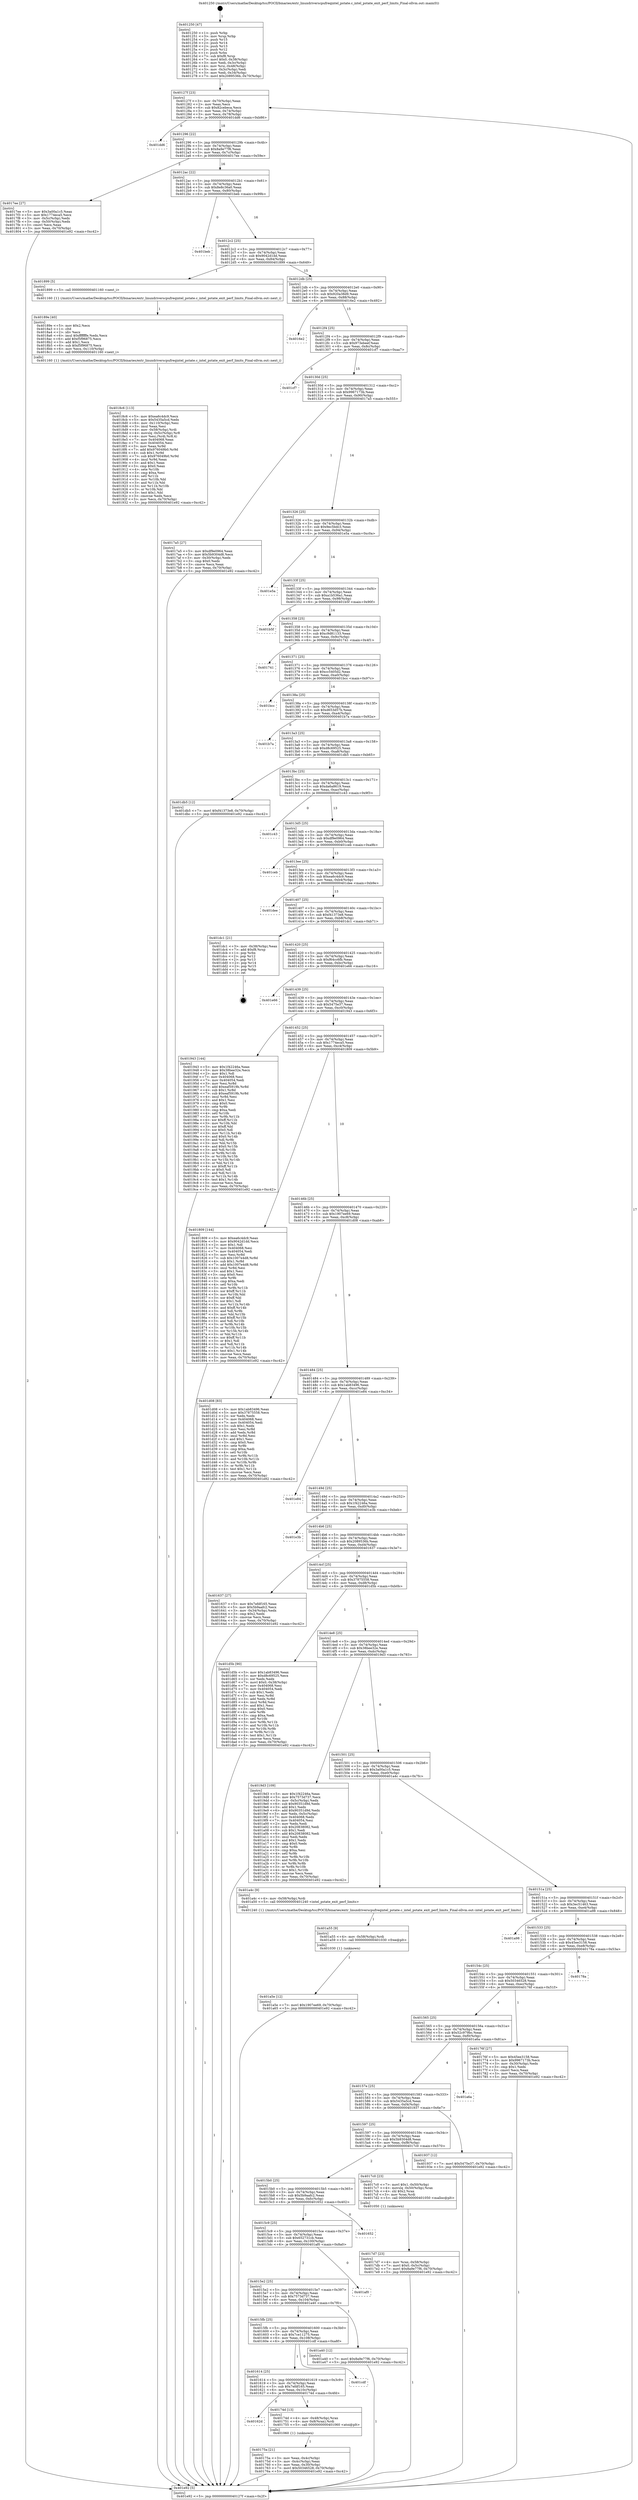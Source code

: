 digraph "0x401250" {
  label = "0x401250 (/mnt/c/Users/mathe/Desktop/tcc/POCII/binaries/extr_linuxdriverscpufreqintel_pstate.c_intel_pstate_exit_perf_limits_Final-ollvm.out::main(0))"
  labelloc = "t"
  node[shape=record]

  Entry [label="",width=0.3,height=0.3,shape=circle,fillcolor=black,style=filled]
  "0x40127f" [label="{
     0x40127f [23]\l
     | [instrs]\l
     &nbsp;&nbsp;0x40127f \<+3\>: mov -0x70(%rbp),%eax\l
     &nbsp;&nbsp;0x401282 \<+2\>: mov %eax,%ecx\l
     &nbsp;&nbsp;0x401284 \<+6\>: sub $0x82cebeca,%ecx\l
     &nbsp;&nbsp;0x40128a \<+3\>: mov %eax,-0x74(%rbp)\l
     &nbsp;&nbsp;0x40128d \<+3\>: mov %ecx,-0x78(%rbp)\l
     &nbsp;&nbsp;0x401290 \<+6\>: je 0000000000401dd6 \<main+0xb86\>\l
  }"]
  "0x401dd6" [label="{
     0x401dd6\l
  }", style=dashed]
  "0x401296" [label="{
     0x401296 [22]\l
     | [instrs]\l
     &nbsp;&nbsp;0x401296 \<+5\>: jmp 000000000040129b \<main+0x4b\>\l
     &nbsp;&nbsp;0x40129b \<+3\>: mov -0x74(%rbp),%eax\l
     &nbsp;&nbsp;0x40129e \<+5\>: sub $0x8a9e77f6,%eax\l
     &nbsp;&nbsp;0x4012a3 \<+3\>: mov %eax,-0x7c(%rbp)\l
     &nbsp;&nbsp;0x4012a6 \<+6\>: je 00000000004017ee \<main+0x59e\>\l
  }"]
  Exit [label="",width=0.3,height=0.3,shape=circle,fillcolor=black,style=filled,peripheries=2]
  "0x4017ee" [label="{
     0x4017ee [27]\l
     | [instrs]\l
     &nbsp;&nbsp;0x4017ee \<+5\>: mov $0x3a00a1c5,%eax\l
     &nbsp;&nbsp;0x4017f3 \<+5\>: mov $0x1774eca5,%ecx\l
     &nbsp;&nbsp;0x4017f8 \<+3\>: mov -0x5c(%rbp),%edx\l
     &nbsp;&nbsp;0x4017fb \<+3\>: cmp -0x50(%rbp),%edx\l
     &nbsp;&nbsp;0x4017fe \<+3\>: cmovl %ecx,%eax\l
     &nbsp;&nbsp;0x401801 \<+3\>: mov %eax,-0x70(%rbp)\l
     &nbsp;&nbsp;0x401804 \<+5\>: jmp 0000000000401e92 \<main+0xc42\>\l
  }"]
  "0x4012ac" [label="{
     0x4012ac [22]\l
     | [instrs]\l
     &nbsp;&nbsp;0x4012ac \<+5\>: jmp 00000000004012b1 \<main+0x61\>\l
     &nbsp;&nbsp;0x4012b1 \<+3\>: mov -0x74(%rbp),%eax\l
     &nbsp;&nbsp;0x4012b4 \<+5\>: sub $0x8e8c36a0,%eax\l
     &nbsp;&nbsp;0x4012b9 \<+3\>: mov %eax,-0x80(%rbp)\l
     &nbsp;&nbsp;0x4012bc \<+6\>: je 0000000000401beb \<main+0x99b\>\l
  }"]
  "0x401a5e" [label="{
     0x401a5e [12]\l
     | [instrs]\l
     &nbsp;&nbsp;0x401a5e \<+7\>: movl $0x1907ee69,-0x70(%rbp)\l
     &nbsp;&nbsp;0x401a65 \<+5\>: jmp 0000000000401e92 \<main+0xc42\>\l
  }"]
  "0x401beb" [label="{
     0x401beb\l
  }", style=dashed]
  "0x4012c2" [label="{
     0x4012c2 [25]\l
     | [instrs]\l
     &nbsp;&nbsp;0x4012c2 \<+5\>: jmp 00000000004012c7 \<main+0x77\>\l
     &nbsp;&nbsp;0x4012c7 \<+3\>: mov -0x74(%rbp),%eax\l
     &nbsp;&nbsp;0x4012ca \<+5\>: sub $0x9042d1dd,%eax\l
     &nbsp;&nbsp;0x4012cf \<+6\>: mov %eax,-0x84(%rbp)\l
     &nbsp;&nbsp;0x4012d5 \<+6\>: je 0000000000401899 \<main+0x649\>\l
  }"]
  "0x401a55" [label="{
     0x401a55 [9]\l
     | [instrs]\l
     &nbsp;&nbsp;0x401a55 \<+4\>: mov -0x58(%rbp),%rdi\l
     &nbsp;&nbsp;0x401a59 \<+5\>: call 0000000000401030 \<free@plt\>\l
     | [calls]\l
     &nbsp;&nbsp;0x401030 \{1\} (unknown)\l
  }"]
  "0x401899" [label="{
     0x401899 [5]\l
     | [instrs]\l
     &nbsp;&nbsp;0x401899 \<+5\>: call 0000000000401160 \<next_i\>\l
     | [calls]\l
     &nbsp;&nbsp;0x401160 \{1\} (/mnt/c/Users/mathe/Desktop/tcc/POCII/binaries/extr_linuxdriverscpufreqintel_pstate.c_intel_pstate_exit_perf_limits_Final-ollvm.out::next_i)\l
  }"]
  "0x4012db" [label="{
     0x4012db [25]\l
     | [instrs]\l
     &nbsp;&nbsp;0x4012db \<+5\>: jmp 00000000004012e0 \<main+0x90\>\l
     &nbsp;&nbsp;0x4012e0 \<+3\>: mov -0x74(%rbp),%eax\l
     &nbsp;&nbsp;0x4012e3 \<+5\>: sub $0x920a38d9,%eax\l
     &nbsp;&nbsp;0x4012e8 \<+6\>: mov %eax,-0x88(%rbp)\l
     &nbsp;&nbsp;0x4012ee \<+6\>: je 00000000004016e2 \<main+0x492\>\l
  }"]
  "0x4018c6" [label="{
     0x4018c6 [113]\l
     | [instrs]\l
     &nbsp;&nbsp;0x4018c6 \<+5\>: mov $0xea6c4dc9,%ecx\l
     &nbsp;&nbsp;0x4018cb \<+5\>: mov $0x5435a5cd,%edx\l
     &nbsp;&nbsp;0x4018d0 \<+6\>: mov -0x110(%rbp),%esi\l
     &nbsp;&nbsp;0x4018d6 \<+3\>: imul %eax,%esi\l
     &nbsp;&nbsp;0x4018d9 \<+4\>: mov -0x58(%rbp),%rdi\l
     &nbsp;&nbsp;0x4018dd \<+4\>: movslq -0x5c(%rbp),%r8\l
     &nbsp;&nbsp;0x4018e1 \<+4\>: mov %esi,(%rdi,%r8,4)\l
     &nbsp;&nbsp;0x4018e5 \<+7\>: mov 0x404068,%eax\l
     &nbsp;&nbsp;0x4018ec \<+7\>: mov 0x404054,%esi\l
     &nbsp;&nbsp;0x4018f3 \<+3\>: mov %eax,%r9d\l
     &nbsp;&nbsp;0x4018f6 \<+7\>: add $0x976049b0,%r9d\l
     &nbsp;&nbsp;0x4018fd \<+4\>: sub $0x1,%r9d\l
     &nbsp;&nbsp;0x401901 \<+7\>: sub $0x976049b0,%r9d\l
     &nbsp;&nbsp;0x401908 \<+4\>: imul %r9d,%eax\l
     &nbsp;&nbsp;0x40190c \<+3\>: and $0x1,%eax\l
     &nbsp;&nbsp;0x40190f \<+3\>: cmp $0x0,%eax\l
     &nbsp;&nbsp;0x401912 \<+4\>: sete %r10b\l
     &nbsp;&nbsp;0x401916 \<+3\>: cmp $0xa,%esi\l
     &nbsp;&nbsp;0x401919 \<+4\>: setl %r11b\l
     &nbsp;&nbsp;0x40191d \<+3\>: mov %r10b,%bl\l
     &nbsp;&nbsp;0x401920 \<+3\>: and %r11b,%bl\l
     &nbsp;&nbsp;0x401923 \<+3\>: xor %r11b,%r10b\l
     &nbsp;&nbsp;0x401926 \<+3\>: or %r10b,%bl\l
     &nbsp;&nbsp;0x401929 \<+3\>: test $0x1,%bl\l
     &nbsp;&nbsp;0x40192c \<+3\>: cmovne %edx,%ecx\l
     &nbsp;&nbsp;0x40192f \<+3\>: mov %ecx,-0x70(%rbp)\l
     &nbsp;&nbsp;0x401932 \<+5\>: jmp 0000000000401e92 \<main+0xc42\>\l
  }"]
  "0x4016e2" [label="{
     0x4016e2\l
  }", style=dashed]
  "0x4012f4" [label="{
     0x4012f4 [25]\l
     | [instrs]\l
     &nbsp;&nbsp;0x4012f4 \<+5\>: jmp 00000000004012f9 \<main+0xa9\>\l
     &nbsp;&nbsp;0x4012f9 \<+3\>: mov -0x74(%rbp),%eax\l
     &nbsp;&nbsp;0x4012fc \<+5\>: sub $0x973ebeef,%eax\l
     &nbsp;&nbsp;0x401301 \<+6\>: mov %eax,-0x8c(%rbp)\l
     &nbsp;&nbsp;0x401307 \<+6\>: je 0000000000401cf7 \<main+0xaa7\>\l
  }"]
  "0x40189e" [label="{
     0x40189e [40]\l
     | [instrs]\l
     &nbsp;&nbsp;0x40189e \<+5\>: mov $0x2,%ecx\l
     &nbsp;&nbsp;0x4018a3 \<+1\>: cltd\l
     &nbsp;&nbsp;0x4018a4 \<+2\>: idiv %ecx\l
     &nbsp;&nbsp;0x4018a6 \<+6\>: imul $0xfffffffe,%edx,%ecx\l
     &nbsp;&nbsp;0x4018ac \<+6\>: add $0xf5f96875,%ecx\l
     &nbsp;&nbsp;0x4018b2 \<+3\>: add $0x1,%ecx\l
     &nbsp;&nbsp;0x4018b5 \<+6\>: sub $0xf5f96875,%ecx\l
     &nbsp;&nbsp;0x4018bb \<+6\>: mov %ecx,-0x110(%rbp)\l
     &nbsp;&nbsp;0x4018c1 \<+5\>: call 0000000000401160 \<next_i\>\l
     | [calls]\l
     &nbsp;&nbsp;0x401160 \{1\} (/mnt/c/Users/mathe/Desktop/tcc/POCII/binaries/extr_linuxdriverscpufreqintel_pstate.c_intel_pstate_exit_perf_limits_Final-ollvm.out::next_i)\l
  }"]
  "0x401cf7" [label="{
     0x401cf7\l
  }", style=dashed]
  "0x40130d" [label="{
     0x40130d [25]\l
     | [instrs]\l
     &nbsp;&nbsp;0x40130d \<+5\>: jmp 0000000000401312 \<main+0xc2\>\l
     &nbsp;&nbsp;0x401312 \<+3\>: mov -0x74(%rbp),%eax\l
     &nbsp;&nbsp;0x401315 \<+5\>: sub $0x9967173b,%eax\l
     &nbsp;&nbsp;0x40131a \<+6\>: mov %eax,-0x90(%rbp)\l
     &nbsp;&nbsp;0x401320 \<+6\>: je 00000000004017a5 \<main+0x555\>\l
  }"]
  "0x4017d7" [label="{
     0x4017d7 [23]\l
     | [instrs]\l
     &nbsp;&nbsp;0x4017d7 \<+4\>: mov %rax,-0x58(%rbp)\l
     &nbsp;&nbsp;0x4017db \<+7\>: movl $0x0,-0x5c(%rbp)\l
     &nbsp;&nbsp;0x4017e2 \<+7\>: movl $0x8a9e77f6,-0x70(%rbp)\l
     &nbsp;&nbsp;0x4017e9 \<+5\>: jmp 0000000000401e92 \<main+0xc42\>\l
  }"]
  "0x4017a5" [label="{
     0x4017a5 [27]\l
     | [instrs]\l
     &nbsp;&nbsp;0x4017a5 \<+5\>: mov $0xdf9e0964,%eax\l
     &nbsp;&nbsp;0x4017aa \<+5\>: mov $0x5b9304d8,%ecx\l
     &nbsp;&nbsp;0x4017af \<+3\>: mov -0x30(%rbp),%edx\l
     &nbsp;&nbsp;0x4017b2 \<+3\>: cmp $0x0,%edx\l
     &nbsp;&nbsp;0x4017b5 \<+3\>: cmove %ecx,%eax\l
     &nbsp;&nbsp;0x4017b8 \<+3\>: mov %eax,-0x70(%rbp)\l
     &nbsp;&nbsp;0x4017bb \<+5\>: jmp 0000000000401e92 \<main+0xc42\>\l
  }"]
  "0x401326" [label="{
     0x401326 [25]\l
     | [instrs]\l
     &nbsp;&nbsp;0x401326 \<+5\>: jmp 000000000040132b \<main+0xdb\>\l
     &nbsp;&nbsp;0x40132b \<+3\>: mov -0x74(%rbp),%eax\l
     &nbsp;&nbsp;0x40132e \<+5\>: sub $0x9ec5bdc3,%eax\l
     &nbsp;&nbsp;0x401333 \<+6\>: mov %eax,-0x94(%rbp)\l
     &nbsp;&nbsp;0x401339 \<+6\>: je 0000000000401e5a \<main+0xc0a\>\l
  }"]
  "0x40175a" [label="{
     0x40175a [21]\l
     | [instrs]\l
     &nbsp;&nbsp;0x40175a \<+3\>: mov %eax,-0x4c(%rbp)\l
     &nbsp;&nbsp;0x40175d \<+3\>: mov -0x4c(%rbp),%eax\l
     &nbsp;&nbsp;0x401760 \<+3\>: mov %eax,-0x30(%rbp)\l
     &nbsp;&nbsp;0x401763 \<+7\>: movl $0x50346528,-0x70(%rbp)\l
     &nbsp;&nbsp;0x40176a \<+5\>: jmp 0000000000401e92 \<main+0xc42\>\l
  }"]
  "0x401e5a" [label="{
     0x401e5a\l
  }", style=dashed]
  "0x40133f" [label="{
     0x40133f [25]\l
     | [instrs]\l
     &nbsp;&nbsp;0x40133f \<+5\>: jmp 0000000000401344 \<main+0xf4\>\l
     &nbsp;&nbsp;0x401344 \<+3\>: mov -0x74(%rbp),%eax\l
     &nbsp;&nbsp;0x401347 \<+5\>: sub $0xa1b536a1,%eax\l
     &nbsp;&nbsp;0x40134c \<+6\>: mov %eax,-0x98(%rbp)\l
     &nbsp;&nbsp;0x401352 \<+6\>: je 0000000000401b5f \<main+0x90f\>\l
  }"]
  "0x40162d" [label="{
     0x40162d\l
  }", style=dashed]
  "0x401b5f" [label="{
     0x401b5f\l
  }", style=dashed]
  "0x401358" [label="{
     0x401358 [25]\l
     | [instrs]\l
     &nbsp;&nbsp;0x401358 \<+5\>: jmp 000000000040135d \<main+0x10d\>\l
     &nbsp;&nbsp;0x40135d \<+3\>: mov -0x74(%rbp),%eax\l
     &nbsp;&nbsp;0x401360 \<+5\>: sub $0xc9d81133,%eax\l
     &nbsp;&nbsp;0x401365 \<+6\>: mov %eax,-0x9c(%rbp)\l
     &nbsp;&nbsp;0x40136b \<+6\>: je 0000000000401741 \<main+0x4f1\>\l
  }"]
  "0x40174d" [label="{
     0x40174d [13]\l
     | [instrs]\l
     &nbsp;&nbsp;0x40174d \<+4\>: mov -0x48(%rbp),%rax\l
     &nbsp;&nbsp;0x401751 \<+4\>: mov 0x8(%rax),%rdi\l
     &nbsp;&nbsp;0x401755 \<+5\>: call 0000000000401060 \<atoi@plt\>\l
     | [calls]\l
     &nbsp;&nbsp;0x401060 \{1\} (unknown)\l
  }"]
  "0x401741" [label="{
     0x401741\l
  }", style=dashed]
  "0x401371" [label="{
     0x401371 [25]\l
     | [instrs]\l
     &nbsp;&nbsp;0x401371 \<+5\>: jmp 0000000000401376 \<main+0x126\>\l
     &nbsp;&nbsp;0x401376 \<+3\>: mov -0x74(%rbp),%eax\l
     &nbsp;&nbsp;0x401379 \<+5\>: sub $0xcc5405d2,%eax\l
     &nbsp;&nbsp;0x40137e \<+6\>: mov %eax,-0xa0(%rbp)\l
     &nbsp;&nbsp;0x401384 \<+6\>: je 0000000000401bcc \<main+0x97c\>\l
  }"]
  "0x401614" [label="{
     0x401614 [25]\l
     | [instrs]\l
     &nbsp;&nbsp;0x401614 \<+5\>: jmp 0000000000401619 \<main+0x3c9\>\l
     &nbsp;&nbsp;0x401619 \<+3\>: mov -0x74(%rbp),%eax\l
     &nbsp;&nbsp;0x40161c \<+5\>: sub $0x7efdf165,%eax\l
     &nbsp;&nbsp;0x401621 \<+6\>: mov %eax,-0x10c(%rbp)\l
     &nbsp;&nbsp;0x401627 \<+6\>: je 000000000040174d \<main+0x4fd\>\l
  }"]
  "0x401bcc" [label="{
     0x401bcc\l
  }", style=dashed]
  "0x40138a" [label="{
     0x40138a [25]\l
     | [instrs]\l
     &nbsp;&nbsp;0x40138a \<+5\>: jmp 000000000040138f \<main+0x13f\>\l
     &nbsp;&nbsp;0x40138f \<+3\>: mov -0x74(%rbp),%eax\l
     &nbsp;&nbsp;0x401392 \<+5\>: sub $0xd653d57b,%eax\l
     &nbsp;&nbsp;0x401397 \<+6\>: mov %eax,-0xa4(%rbp)\l
     &nbsp;&nbsp;0x40139d \<+6\>: je 0000000000401b7a \<main+0x92a\>\l
  }"]
  "0x401cdf" [label="{
     0x401cdf\l
  }", style=dashed]
  "0x401b7a" [label="{
     0x401b7a\l
  }", style=dashed]
  "0x4013a3" [label="{
     0x4013a3 [25]\l
     | [instrs]\l
     &nbsp;&nbsp;0x4013a3 \<+5\>: jmp 00000000004013a8 \<main+0x158\>\l
     &nbsp;&nbsp;0x4013a8 \<+3\>: mov -0x74(%rbp),%eax\l
     &nbsp;&nbsp;0x4013ab \<+5\>: sub $0xd8c69525,%eax\l
     &nbsp;&nbsp;0x4013b0 \<+6\>: mov %eax,-0xa8(%rbp)\l
     &nbsp;&nbsp;0x4013b6 \<+6\>: je 0000000000401db5 \<main+0xb65\>\l
  }"]
  "0x4015fb" [label="{
     0x4015fb [25]\l
     | [instrs]\l
     &nbsp;&nbsp;0x4015fb \<+5\>: jmp 0000000000401600 \<main+0x3b0\>\l
     &nbsp;&nbsp;0x401600 \<+3\>: mov -0x74(%rbp),%eax\l
     &nbsp;&nbsp;0x401603 \<+5\>: sub $0x7ce11275,%eax\l
     &nbsp;&nbsp;0x401608 \<+6\>: mov %eax,-0x108(%rbp)\l
     &nbsp;&nbsp;0x40160e \<+6\>: je 0000000000401cdf \<main+0xa8f\>\l
  }"]
  "0x401db5" [label="{
     0x401db5 [12]\l
     | [instrs]\l
     &nbsp;&nbsp;0x401db5 \<+7\>: movl $0xf41373e8,-0x70(%rbp)\l
     &nbsp;&nbsp;0x401dbc \<+5\>: jmp 0000000000401e92 \<main+0xc42\>\l
  }"]
  "0x4013bc" [label="{
     0x4013bc [25]\l
     | [instrs]\l
     &nbsp;&nbsp;0x4013bc \<+5\>: jmp 00000000004013c1 \<main+0x171\>\l
     &nbsp;&nbsp;0x4013c1 \<+3\>: mov -0x74(%rbp),%eax\l
     &nbsp;&nbsp;0x4013c4 \<+5\>: sub $0xda6a8619,%eax\l
     &nbsp;&nbsp;0x4013c9 \<+6\>: mov %eax,-0xac(%rbp)\l
     &nbsp;&nbsp;0x4013cf \<+6\>: je 0000000000401c43 \<main+0x9f3\>\l
  }"]
  "0x401a40" [label="{
     0x401a40 [12]\l
     | [instrs]\l
     &nbsp;&nbsp;0x401a40 \<+7\>: movl $0x8a9e77f6,-0x70(%rbp)\l
     &nbsp;&nbsp;0x401a47 \<+5\>: jmp 0000000000401e92 \<main+0xc42\>\l
  }"]
  "0x401c43" [label="{
     0x401c43\l
  }", style=dashed]
  "0x4013d5" [label="{
     0x4013d5 [25]\l
     | [instrs]\l
     &nbsp;&nbsp;0x4013d5 \<+5\>: jmp 00000000004013da \<main+0x18a\>\l
     &nbsp;&nbsp;0x4013da \<+3\>: mov -0x74(%rbp),%eax\l
     &nbsp;&nbsp;0x4013dd \<+5\>: sub $0xdf9e0964,%eax\l
     &nbsp;&nbsp;0x4013e2 \<+6\>: mov %eax,-0xb0(%rbp)\l
     &nbsp;&nbsp;0x4013e8 \<+6\>: je 0000000000401ceb \<main+0xa9b\>\l
  }"]
  "0x4015e2" [label="{
     0x4015e2 [25]\l
     | [instrs]\l
     &nbsp;&nbsp;0x4015e2 \<+5\>: jmp 00000000004015e7 \<main+0x397\>\l
     &nbsp;&nbsp;0x4015e7 \<+3\>: mov -0x74(%rbp),%eax\l
     &nbsp;&nbsp;0x4015ea \<+5\>: sub $0x7573d737,%eax\l
     &nbsp;&nbsp;0x4015ef \<+6\>: mov %eax,-0x104(%rbp)\l
     &nbsp;&nbsp;0x4015f5 \<+6\>: je 0000000000401a40 \<main+0x7f0\>\l
  }"]
  "0x401ceb" [label="{
     0x401ceb\l
  }", style=dashed]
  "0x4013ee" [label="{
     0x4013ee [25]\l
     | [instrs]\l
     &nbsp;&nbsp;0x4013ee \<+5\>: jmp 00000000004013f3 \<main+0x1a3\>\l
     &nbsp;&nbsp;0x4013f3 \<+3\>: mov -0x74(%rbp),%eax\l
     &nbsp;&nbsp;0x4013f6 \<+5\>: sub $0xea6c4dc9,%eax\l
     &nbsp;&nbsp;0x4013fb \<+6\>: mov %eax,-0xb4(%rbp)\l
     &nbsp;&nbsp;0x401401 \<+6\>: je 0000000000401dee \<main+0xb9e\>\l
  }"]
  "0x401af0" [label="{
     0x401af0\l
  }", style=dashed]
  "0x401dee" [label="{
     0x401dee\l
  }", style=dashed]
  "0x401407" [label="{
     0x401407 [25]\l
     | [instrs]\l
     &nbsp;&nbsp;0x401407 \<+5\>: jmp 000000000040140c \<main+0x1bc\>\l
     &nbsp;&nbsp;0x40140c \<+3\>: mov -0x74(%rbp),%eax\l
     &nbsp;&nbsp;0x40140f \<+5\>: sub $0xf41373e8,%eax\l
     &nbsp;&nbsp;0x401414 \<+6\>: mov %eax,-0xb8(%rbp)\l
     &nbsp;&nbsp;0x40141a \<+6\>: je 0000000000401dc1 \<main+0xb71\>\l
  }"]
  "0x4015c9" [label="{
     0x4015c9 [25]\l
     | [instrs]\l
     &nbsp;&nbsp;0x4015c9 \<+5\>: jmp 00000000004015ce \<main+0x37e\>\l
     &nbsp;&nbsp;0x4015ce \<+3\>: mov -0x74(%rbp),%eax\l
     &nbsp;&nbsp;0x4015d1 \<+5\>: sub $0x652731cb,%eax\l
     &nbsp;&nbsp;0x4015d6 \<+6\>: mov %eax,-0x100(%rbp)\l
     &nbsp;&nbsp;0x4015dc \<+6\>: je 0000000000401af0 \<main+0x8a0\>\l
  }"]
  "0x401dc1" [label="{
     0x401dc1 [21]\l
     | [instrs]\l
     &nbsp;&nbsp;0x401dc1 \<+3\>: mov -0x38(%rbp),%eax\l
     &nbsp;&nbsp;0x401dc4 \<+7\>: add $0xf8,%rsp\l
     &nbsp;&nbsp;0x401dcb \<+1\>: pop %rbx\l
     &nbsp;&nbsp;0x401dcc \<+2\>: pop %r12\l
     &nbsp;&nbsp;0x401dce \<+2\>: pop %r13\l
     &nbsp;&nbsp;0x401dd0 \<+2\>: pop %r14\l
     &nbsp;&nbsp;0x401dd2 \<+2\>: pop %r15\l
     &nbsp;&nbsp;0x401dd4 \<+1\>: pop %rbp\l
     &nbsp;&nbsp;0x401dd5 \<+1\>: ret\l
  }"]
  "0x401420" [label="{
     0x401420 [25]\l
     | [instrs]\l
     &nbsp;&nbsp;0x401420 \<+5\>: jmp 0000000000401425 \<main+0x1d5\>\l
     &nbsp;&nbsp;0x401425 \<+3\>: mov -0x74(%rbp),%eax\l
     &nbsp;&nbsp;0x401428 \<+5\>: sub $0xf64cc6fb,%eax\l
     &nbsp;&nbsp;0x40142d \<+6\>: mov %eax,-0xbc(%rbp)\l
     &nbsp;&nbsp;0x401433 \<+6\>: je 0000000000401e66 \<main+0xc16\>\l
  }"]
  "0x401652" [label="{
     0x401652\l
  }", style=dashed]
  "0x401e66" [label="{
     0x401e66\l
  }", style=dashed]
  "0x401439" [label="{
     0x401439 [25]\l
     | [instrs]\l
     &nbsp;&nbsp;0x401439 \<+5\>: jmp 000000000040143e \<main+0x1ee\>\l
     &nbsp;&nbsp;0x40143e \<+3\>: mov -0x74(%rbp),%eax\l
     &nbsp;&nbsp;0x401441 \<+5\>: sub $0x5475e37,%eax\l
     &nbsp;&nbsp;0x401446 \<+6\>: mov %eax,-0xc0(%rbp)\l
     &nbsp;&nbsp;0x40144c \<+6\>: je 0000000000401943 \<main+0x6f3\>\l
  }"]
  "0x4015b0" [label="{
     0x4015b0 [25]\l
     | [instrs]\l
     &nbsp;&nbsp;0x4015b0 \<+5\>: jmp 00000000004015b5 \<main+0x365\>\l
     &nbsp;&nbsp;0x4015b5 \<+3\>: mov -0x74(%rbp),%eax\l
     &nbsp;&nbsp;0x4015b8 \<+5\>: sub $0x5b9aafc2,%eax\l
     &nbsp;&nbsp;0x4015bd \<+6\>: mov %eax,-0xfc(%rbp)\l
     &nbsp;&nbsp;0x4015c3 \<+6\>: je 0000000000401652 \<main+0x402\>\l
  }"]
  "0x401943" [label="{
     0x401943 [144]\l
     | [instrs]\l
     &nbsp;&nbsp;0x401943 \<+5\>: mov $0x1f42246a,%eax\l
     &nbsp;&nbsp;0x401948 \<+5\>: mov $0x38bee32e,%ecx\l
     &nbsp;&nbsp;0x40194d \<+2\>: mov $0x1,%dl\l
     &nbsp;&nbsp;0x40194f \<+7\>: mov 0x404068,%esi\l
     &nbsp;&nbsp;0x401956 \<+7\>: mov 0x404054,%edi\l
     &nbsp;&nbsp;0x40195d \<+3\>: mov %esi,%r8d\l
     &nbsp;&nbsp;0x401960 \<+7\>: add $0xeaf5919b,%r8d\l
     &nbsp;&nbsp;0x401967 \<+4\>: sub $0x1,%r8d\l
     &nbsp;&nbsp;0x40196b \<+7\>: sub $0xeaf5919b,%r8d\l
     &nbsp;&nbsp;0x401972 \<+4\>: imul %r8d,%esi\l
     &nbsp;&nbsp;0x401976 \<+3\>: and $0x1,%esi\l
     &nbsp;&nbsp;0x401979 \<+3\>: cmp $0x0,%esi\l
     &nbsp;&nbsp;0x40197c \<+4\>: sete %r9b\l
     &nbsp;&nbsp;0x401980 \<+3\>: cmp $0xa,%edi\l
     &nbsp;&nbsp;0x401983 \<+4\>: setl %r10b\l
     &nbsp;&nbsp;0x401987 \<+3\>: mov %r9b,%r11b\l
     &nbsp;&nbsp;0x40198a \<+4\>: xor $0xff,%r11b\l
     &nbsp;&nbsp;0x40198e \<+3\>: mov %r10b,%bl\l
     &nbsp;&nbsp;0x401991 \<+3\>: xor $0xff,%bl\l
     &nbsp;&nbsp;0x401994 \<+3\>: xor $0x0,%dl\l
     &nbsp;&nbsp;0x401997 \<+3\>: mov %r11b,%r14b\l
     &nbsp;&nbsp;0x40199a \<+4\>: and $0x0,%r14b\l
     &nbsp;&nbsp;0x40199e \<+3\>: and %dl,%r9b\l
     &nbsp;&nbsp;0x4019a1 \<+3\>: mov %bl,%r15b\l
     &nbsp;&nbsp;0x4019a4 \<+4\>: and $0x0,%r15b\l
     &nbsp;&nbsp;0x4019a8 \<+3\>: and %dl,%r10b\l
     &nbsp;&nbsp;0x4019ab \<+3\>: or %r9b,%r14b\l
     &nbsp;&nbsp;0x4019ae \<+3\>: or %r10b,%r15b\l
     &nbsp;&nbsp;0x4019b1 \<+3\>: xor %r15b,%r14b\l
     &nbsp;&nbsp;0x4019b4 \<+3\>: or %bl,%r11b\l
     &nbsp;&nbsp;0x4019b7 \<+4\>: xor $0xff,%r11b\l
     &nbsp;&nbsp;0x4019bb \<+3\>: or $0x0,%dl\l
     &nbsp;&nbsp;0x4019be \<+3\>: and %dl,%r11b\l
     &nbsp;&nbsp;0x4019c1 \<+3\>: or %r11b,%r14b\l
     &nbsp;&nbsp;0x4019c4 \<+4\>: test $0x1,%r14b\l
     &nbsp;&nbsp;0x4019c8 \<+3\>: cmovne %ecx,%eax\l
     &nbsp;&nbsp;0x4019cb \<+3\>: mov %eax,-0x70(%rbp)\l
     &nbsp;&nbsp;0x4019ce \<+5\>: jmp 0000000000401e92 \<main+0xc42\>\l
  }"]
  "0x401452" [label="{
     0x401452 [25]\l
     | [instrs]\l
     &nbsp;&nbsp;0x401452 \<+5\>: jmp 0000000000401457 \<main+0x207\>\l
     &nbsp;&nbsp;0x401457 \<+3\>: mov -0x74(%rbp),%eax\l
     &nbsp;&nbsp;0x40145a \<+5\>: sub $0x1774eca5,%eax\l
     &nbsp;&nbsp;0x40145f \<+6\>: mov %eax,-0xc4(%rbp)\l
     &nbsp;&nbsp;0x401465 \<+6\>: je 0000000000401809 \<main+0x5b9\>\l
  }"]
  "0x4017c0" [label="{
     0x4017c0 [23]\l
     | [instrs]\l
     &nbsp;&nbsp;0x4017c0 \<+7\>: movl $0x1,-0x50(%rbp)\l
     &nbsp;&nbsp;0x4017c7 \<+4\>: movslq -0x50(%rbp),%rax\l
     &nbsp;&nbsp;0x4017cb \<+4\>: shl $0x2,%rax\l
     &nbsp;&nbsp;0x4017cf \<+3\>: mov %rax,%rdi\l
     &nbsp;&nbsp;0x4017d2 \<+5\>: call 0000000000401050 \<malloc@plt\>\l
     | [calls]\l
     &nbsp;&nbsp;0x401050 \{1\} (unknown)\l
  }"]
  "0x401809" [label="{
     0x401809 [144]\l
     | [instrs]\l
     &nbsp;&nbsp;0x401809 \<+5\>: mov $0xea6c4dc9,%eax\l
     &nbsp;&nbsp;0x40180e \<+5\>: mov $0x9042d1dd,%ecx\l
     &nbsp;&nbsp;0x401813 \<+2\>: mov $0x1,%dl\l
     &nbsp;&nbsp;0x401815 \<+7\>: mov 0x404068,%esi\l
     &nbsp;&nbsp;0x40181c \<+7\>: mov 0x404054,%edi\l
     &nbsp;&nbsp;0x401823 \<+3\>: mov %esi,%r8d\l
     &nbsp;&nbsp;0x401826 \<+7\>: sub $0x1007e4d8,%r8d\l
     &nbsp;&nbsp;0x40182d \<+4\>: sub $0x1,%r8d\l
     &nbsp;&nbsp;0x401831 \<+7\>: add $0x1007e4d8,%r8d\l
     &nbsp;&nbsp;0x401838 \<+4\>: imul %r8d,%esi\l
     &nbsp;&nbsp;0x40183c \<+3\>: and $0x1,%esi\l
     &nbsp;&nbsp;0x40183f \<+3\>: cmp $0x0,%esi\l
     &nbsp;&nbsp;0x401842 \<+4\>: sete %r9b\l
     &nbsp;&nbsp;0x401846 \<+3\>: cmp $0xa,%edi\l
     &nbsp;&nbsp;0x401849 \<+4\>: setl %r10b\l
     &nbsp;&nbsp;0x40184d \<+3\>: mov %r9b,%r11b\l
     &nbsp;&nbsp;0x401850 \<+4\>: xor $0xff,%r11b\l
     &nbsp;&nbsp;0x401854 \<+3\>: mov %r10b,%bl\l
     &nbsp;&nbsp;0x401857 \<+3\>: xor $0xff,%bl\l
     &nbsp;&nbsp;0x40185a \<+3\>: xor $0x1,%dl\l
     &nbsp;&nbsp;0x40185d \<+3\>: mov %r11b,%r14b\l
     &nbsp;&nbsp;0x401860 \<+4\>: and $0xff,%r14b\l
     &nbsp;&nbsp;0x401864 \<+3\>: and %dl,%r9b\l
     &nbsp;&nbsp;0x401867 \<+3\>: mov %bl,%r15b\l
     &nbsp;&nbsp;0x40186a \<+4\>: and $0xff,%r15b\l
     &nbsp;&nbsp;0x40186e \<+3\>: and %dl,%r10b\l
     &nbsp;&nbsp;0x401871 \<+3\>: or %r9b,%r14b\l
     &nbsp;&nbsp;0x401874 \<+3\>: or %r10b,%r15b\l
     &nbsp;&nbsp;0x401877 \<+3\>: xor %r15b,%r14b\l
     &nbsp;&nbsp;0x40187a \<+3\>: or %bl,%r11b\l
     &nbsp;&nbsp;0x40187d \<+4\>: xor $0xff,%r11b\l
     &nbsp;&nbsp;0x401881 \<+3\>: or $0x1,%dl\l
     &nbsp;&nbsp;0x401884 \<+3\>: and %dl,%r11b\l
     &nbsp;&nbsp;0x401887 \<+3\>: or %r11b,%r14b\l
     &nbsp;&nbsp;0x40188a \<+4\>: test $0x1,%r14b\l
     &nbsp;&nbsp;0x40188e \<+3\>: cmovne %ecx,%eax\l
     &nbsp;&nbsp;0x401891 \<+3\>: mov %eax,-0x70(%rbp)\l
     &nbsp;&nbsp;0x401894 \<+5\>: jmp 0000000000401e92 \<main+0xc42\>\l
  }"]
  "0x40146b" [label="{
     0x40146b [25]\l
     | [instrs]\l
     &nbsp;&nbsp;0x40146b \<+5\>: jmp 0000000000401470 \<main+0x220\>\l
     &nbsp;&nbsp;0x401470 \<+3\>: mov -0x74(%rbp),%eax\l
     &nbsp;&nbsp;0x401473 \<+5\>: sub $0x1907ee69,%eax\l
     &nbsp;&nbsp;0x401478 \<+6\>: mov %eax,-0xc8(%rbp)\l
     &nbsp;&nbsp;0x40147e \<+6\>: je 0000000000401d08 \<main+0xab8\>\l
  }"]
  "0x401597" [label="{
     0x401597 [25]\l
     | [instrs]\l
     &nbsp;&nbsp;0x401597 \<+5\>: jmp 000000000040159c \<main+0x34c\>\l
     &nbsp;&nbsp;0x40159c \<+3\>: mov -0x74(%rbp),%eax\l
     &nbsp;&nbsp;0x40159f \<+5\>: sub $0x5b9304d8,%eax\l
     &nbsp;&nbsp;0x4015a4 \<+6\>: mov %eax,-0xf8(%rbp)\l
     &nbsp;&nbsp;0x4015aa \<+6\>: je 00000000004017c0 \<main+0x570\>\l
  }"]
  "0x401d08" [label="{
     0x401d08 [83]\l
     | [instrs]\l
     &nbsp;&nbsp;0x401d08 \<+5\>: mov $0x1ab83496,%eax\l
     &nbsp;&nbsp;0x401d0d \<+5\>: mov $0x37875558,%ecx\l
     &nbsp;&nbsp;0x401d12 \<+2\>: xor %edx,%edx\l
     &nbsp;&nbsp;0x401d14 \<+7\>: mov 0x404068,%esi\l
     &nbsp;&nbsp;0x401d1b \<+7\>: mov 0x404054,%edi\l
     &nbsp;&nbsp;0x401d22 \<+3\>: sub $0x1,%edx\l
     &nbsp;&nbsp;0x401d25 \<+3\>: mov %esi,%r8d\l
     &nbsp;&nbsp;0x401d28 \<+3\>: add %edx,%r8d\l
     &nbsp;&nbsp;0x401d2b \<+4\>: imul %r8d,%esi\l
     &nbsp;&nbsp;0x401d2f \<+3\>: and $0x1,%esi\l
     &nbsp;&nbsp;0x401d32 \<+3\>: cmp $0x0,%esi\l
     &nbsp;&nbsp;0x401d35 \<+4\>: sete %r9b\l
     &nbsp;&nbsp;0x401d39 \<+3\>: cmp $0xa,%edi\l
     &nbsp;&nbsp;0x401d3c \<+4\>: setl %r10b\l
     &nbsp;&nbsp;0x401d40 \<+3\>: mov %r9b,%r11b\l
     &nbsp;&nbsp;0x401d43 \<+3\>: and %r10b,%r11b\l
     &nbsp;&nbsp;0x401d46 \<+3\>: xor %r10b,%r9b\l
     &nbsp;&nbsp;0x401d49 \<+3\>: or %r9b,%r11b\l
     &nbsp;&nbsp;0x401d4c \<+4\>: test $0x1,%r11b\l
     &nbsp;&nbsp;0x401d50 \<+3\>: cmovne %ecx,%eax\l
     &nbsp;&nbsp;0x401d53 \<+3\>: mov %eax,-0x70(%rbp)\l
     &nbsp;&nbsp;0x401d56 \<+5\>: jmp 0000000000401e92 \<main+0xc42\>\l
  }"]
  "0x401484" [label="{
     0x401484 [25]\l
     | [instrs]\l
     &nbsp;&nbsp;0x401484 \<+5\>: jmp 0000000000401489 \<main+0x239\>\l
     &nbsp;&nbsp;0x401489 \<+3\>: mov -0x74(%rbp),%eax\l
     &nbsp;&nbsp;0x40148c \<+5\>: sub $0x1ab83496,%eax\l
     &nbsp;&nbsp;0x401491 \<+6\>: mov %eax,-0xcc(%rbp)\l
     &nbsp;&nbsp;0x401497 \<+6\>: je 0000000000401e84 \<main+0xc34\>\l
  }"]
  "0x401937" [label="{
     0x401937 [12]\l
     | [instrs]\l
     &nbsp;&nbsp;0x401937 \<+7\>: movl $0x5475e37,-0x70(%rbp)\l
     &nbsp;&nbsp;0x40193e \<+5\>: jmp 0000000000401e92 \<main+0xc42\>\l
  }"]
  "0x401e84" [label="{
     0x401e84\l
  }", style=dashed]
  "0x40149d" [label="{
     0x40149d [25]\l
     | [instrs]\l
     &nbsp;&nbsp;0x40149d \<+5\>: jmp 00000000004014a2 \<main+0x252\>\l
     &nbsp;&nbsp;0x4014a2 \<+3\>: mov -0x74(%rbp),%eax\l
     &nbsp;&nbsp;0x4014a5 \<+5\>: sub $0x1f42246a,%eax\l
     &nbsp;&nbsp;0x4014aa \<+6\>: mov %eax,-0xd0(%rbp)\l
     &nbsp;&nbsp;0x4014b0 \<+6\>: je 0000000000401e3b \<main+0xbeb\>\l
  }"]
  "0x40157e" [label="{
     0x40157e [25]\l
     | [instrs]\l
     &nbsp;&nbsp;0x40157e \<+5\>: jmp 0000000000401583 \<main+0x333\>\l
     &nbsp;&nbsp;0x401583 \<+3\>: mov -0x74(%rbp),%eax\l
     &nbsp;&nbsp;0x401586 \<+5\>: sub $0x5435a5cd,%eax\l
     &nbsp;&nbsp;0x40158b \<+6\>: mov %eax,-0xf4(%rbp)\l
     &nbsp;&nbsp;0x401591 \<+6\>: je 0000000000401937 \<main+0x6e7\>\l
  }"]
  "0x401e3b" [label="{
     0x401e3b\l
  }", style=dashed]
  "0x4014b6" [label="{
     0x4014b6 [25]\l
     | [instrs]\l
     &nbsp;&nbsp;0x4014b6 \<+5\>: jmp 00000000004014bb \<main+0x26b\>\l
     &nbsp;&nbsp;0x4014bb \<+3\>: mov -0x74(%rbp),%eax\l
     &nbsp;&nbsp;0x4014be \<+5\>: sub $0x2089536b,%eax\l
     &nbsp;&nbsp;0x4014c3 \<+6\>: mov %eax,-0xd4(%rbp)\l
     &nbsp;&nbsp;0x4014c9 \<+6\>: je 0000000000401637 \<main+0x3e7\>\l
  }"]
  "0x401a6a" [label="{
     0x401a6a\l
  }", style=dashed]
  "0x401637" [label="{
     0x401637 [27]\l
     | [instrs]\l
     &nbsp;&nbsp;0x401637 \<+5\>: mov $0x7efdf165,%eax\l
     &nbsp;&nbsp;0x40163c \<+5\>: mov $0x5b9aafc2,%ecx\l
     &nbsp;&nbsp;0x401641 \<+3\>: mov -0x34(%rbp),%edx\l
     &nbsp;&nbsp;0x401644 \<+3\>: cmp $0x2,%edx\l
     &nbsp;&nbsp;0x401647 \<+3\>: cmovne %ecx,%eax\l
     &nbsp;&nbsp;0x40164a \<+3\>: mov %eax,-0x70(%rbp)\l
     &nbsp;&nbsp;0x40164d \<+5\>: jmp 0000000000401e92 \<main+0xc42\>\l
  }"]
  "0x4014cf" [label="{
     0x4014cf [25]\l
     | [instrs]\l
     &nbsp;&nbsp;0x4014cf \<+5\>: jmp 00000000004014d4 \<main+0x284\>\l
     &nbsp;&nbsp;0x4014d4 \<+3\>: mov -0x74(%rbp),%eax\l
     &nbsp;&nbsp;0x4014d7 \<+5\>: sub $0x37875558,%eax\l
     &nbsp;&nbsp;0x4014dc \<+6\>: mov %eax,-0xd8(%rbp)\l
     &nbsp;&nbsp;0x4014e2 \<+6\>: je 0000000000401d5b \<main+0xb0b\>\l
  }"]
  "0x401e92" [label="{
     0x401e92 [5]\l
     | [instrs]\l
     &nbsp;&nbsp;0x401e92 \<+5\>: jmp 000000000040127f \<main+0x2f\>\l
  }"]
  "0x401250" [label="{
     0x401250 [47]\l
     | [instrs]\l
     &nbsp;&nbsp;0x401250 \<+1\>: push %rbp\l
     &nbsp;&nbsp;0x401251 \<+3\>: mov %rsp,%rbp\l
     &nbsp;&nbsp;0x401254 \<+2\>: push %r15\l
     &nbsp;&nbsp;0x401256 \<+2\>: push %r14\l
     &nbsp;&nbsp;0x401258 \<+2\>: push %r13\l
     &nbsp;&nbsp;0x40125a \<+2\>: push %r12\l
     &nbsp;&nbsp;0x40125c \<+1\>: push %rbx\l
     &nbsp;&nbsp;0x40125d \<+7\>: sub $0xf8,%rsp\l
     &nbsp;&nbsp;0x401264 \<+7\>: movl $0x0,-0x38(%rbp)\l
     &nbsp;&nbsp;0x40126b \<+3\>: mov %edi,-0x3c(%rbp)\l
     &nbsp;&nbsp;0x40126e \<+4\>: mov %rsi,-0x48(%rbp)\l
     &nbsp;&nbsp;0x401272 \<+3\>: mov -0x3c(%rbp),%edi\l
     &nbsp;&nbsp;0x401275 \<+3\>: mov %edi,-0x34(%rbp)\l
     &nbsp;&nbsp;0x401278 \<+7\>: movl $0x2089536b,-0x70(%rbp)\l
  }"]
  "0x401565" [label="{
     0x401565 [25]\l
     | [instrs]\l
     &nbsp;&nbsp;0x401565 \<+5\>: jmp 000000000040156a \<main+0x31a\>\l
     &nbsp;&nbsp;0x40156a \<+3\>: mov -0x74(%rbp),%eax\l
     &nbsp;&nbsp;0x40156d \<+5\>: sub $0x52c979bc,%eax\l
     &nbsp;&nbsp;0x401572 \<+6\>: mov %eax,-0xf0(%rbp)\l
     &nbsp;&nbsp;0x401578 \<+6\>: je 0000000000401a6a \<main+0x81a\>\l
  }"]
  "0x401d5b" [label="{
     0x401d5b [90]\l
     | [instrs]\l
     &nbsp;&nbsp;0x401d5b \<+5\>: mov $0x1ab83496,%eax\l
     &nbsp;&nbsp;0x401d60 \<+5\>: mov $0xd8c69525,%ecx\l
     &nbsp;&nbsp;0x401d65 \<+2\>: xor %edx,%edx\l
     &nbsp;&nbsp;0x401d67 \<+7\>: movl $0x0,-0x38(%rbp)\l
     &nbsp;&nbsp;0x401d6e \<+7\>: mov 0x404068,%esi\l
     &nbsp;&nbsp;0x401d75 \<+7\>: mov 0x404054,%edi\l
     &nbsp;&nbsp;0x401d7c \<+3\>: sub $0x1,%edx\l
     &nbsp;&nbsp;0x401d7f \<+3\>: mov %esi,%r8d\l
     &nbsp;&nbsp;0x401d82 \<+3\>: add %edx,%r8d\l
     &nbsp;&nbsp;0x401d85 \<+4\>: imul %r8d,%esi\l
     &nbsp;&nbsp;0x401d89 \<+3\>: and $0x1,%esi\l
     &nbsp;&nbsp;0x401d8c \<+3\>: cmp $0x0,%esi\l
     &nbsp;&nbsp;0x401d8f \<+4\>: sete %r9b\l
     &nbsp;&nbsp;0x401d93 \<+3\>: cmp $0xa,%edi\l
     &nbsp;&nbsp;0x401d96 \<+4\>: setl %r10b\l
     &nbsp;&nbsp;0x401d9a \<+3\>: mov %r9b,%r11b\l
     &nbsp;&nbsp;0x401d9d \<+3\>: and %r10b,%r11b\l
     &nbsp;&nbsp;0x401da0 \<+3\>: xor %r10b,%r9b\l
     &nbsp;&nbsp;0x401da3 \<+3\>: or %r9b,%r11b\l
     &nbsp;&nbsp;0x401da6 \<+4\>: test $0x1,%r11b\l
     &nbsp;&nbsp;0x401daa \<+3\>: cmovne %ecx,%eax\l
     &nbsp;&nbsp;0x401dad \<+3\>: mov %eax,-0x70(%rbp)\l
     &nbsp;&nbsp;0x401db0 \<+5\>: jmp 0000000000401e92 \<main+0xc42\>\l
  }"]
  "0x4014e8" [label="{
     0x4014e8 [25]\l
     | [instrs]\l
     &nbsp;&nbsp;0x4014e8 \<+5\>: jmp 00000000004014ed \<main+0x29d\>\l
     &nbsp;&nbsp;0x4014ed \<+3\>: mov -0x74(%rbp),%eax\l
     &nbsp;&nbsp;0x4014f0 \<+5\>: sub $0x38bee32e,%eax\l
     &nbsp;&nbsp;0x4014f5 \<+6\>: mov %eax,-0xdc(%rbp)\l
     &nbsp;&nbsp;0x4014fb \<+6\>: je 00000000004019d3 \<main+0x783\>\l
  }"]
  "0x40176f" [label="{
     0x40176f [27]\l
     | [instrs]\l
     &nbsp;&nbsp;0x40176f \<+5\>: mov $0x45ee3158,%eax\l
     &nbsp;&nbsp;0x401774 \<+5\>: mov $0x9967173b,%ecx\l
     &nbsp;&nbsp;0x401779 \<+3\>: mov -0x30(%rbp),%edx\l
     &nbsp;&nbsp;0x40177c \<+3\>: cmp $0x1,%edx\l
     &nbsp;&nbsp;0x40177f \<+3\>: cmovl %ecx,%eax\l
     &nbsp;&nbsp;0x401782 \<+3\>: mov %eax,-0x70(%rbp)\l
     &nbsp;&nbsp;0x401785 \<+5\>: jmp 0000000000401e92 \<main+0xc42\>\l
  }"]
  "0x4019d3" [label="{
     0x4019d3 [109]\l
     | [instrs]\l
     &nbsp;&nbsp;0x4019d3 \<+5\>: mov $0x1f42246a,%eax\l
     &nbsp;&nbsp;0x4019d8 \<+5\>: mov $0x7573d737,%ecx\l
     &nbsp;&nbsp;0x4019dd \<+3\>: mov -0x5c(%rbp),%edx\l
     &nbsp;&nbsp;0x4019e0 \<+6\>: sub $0x90351d9d,%edx\l
     &nbsp;&nbsp;0x4019e6 \<+3\>: add $0x1,%edx\l
     &nbsp;&nbsp;0x4019e9 \<+6\>: add $0x90351d9d,%edx\l
     &nbsp;&nbsp;0x4019ef \<+3\>: mov %edx,-0x5c(%rbp)\l
     &nbsp;&nbsp;0x4019f2 \<+7\>: mov 0x404068,%edx\l
     &nbsp;&nbsp;0x4019f9 \<+7\>: mov 0x404054,%esi\l
     &nbsp;&nbsp;0x401a00 \<+2\>: mov %edx,%edi\l
     &nbsp;&nbsp;0x401a02 \<+6\>: sub $0x20838082,%edi\l
     &nbsp;&nbsp;0x401a08 \<+3\>: sub $0x1,%edi\l
     &nbsp;&nbsp;0x401a0b \<+6\>: add $0x20838082,%edi\l
     &nbsp;&nbsp;0x401a11 \<+3\>: imul %edi,%edx\l
     &nbsp;&nbsp;0x401a14 \<+3\>: and $0x1,%edx\l
     &nbsp;&nbsp;0x401a17 \<+3\>: cmp $0x0,%edx\l
     &nbsp;&nbsp;0x401a1a \<+4\>: sete %r8b\l
     &nbsp;&nbsp;0x401a1e \<+3\>: cmp $0xa,%esi\l
     &nbsp;&nbsp;0x401a21 \<+4\>: setl %r9b\l
     &nbsp;&nbsp;0x401a25 \<+3\>: mov %r8b,%r10b\l
     &nbsp;&nbsp;0x401a28 \<+3\>: and %r9b,%r10b\l
     &nbsp;&nbsp;0x401a2b \<+3\>: xor %r9b,%r8b\l
     &nbsp;&nbsp;0x401a2e \<+3\>: or %r8b,%r10b\l
     &nbsp;&nbsp;0x401a31 \<+4\>: test $0x1,%r10b\l
     &nbsp;&nbsp;0x401a35 \<+3\>: cmovne %ecx,%eax\l
     &nbsp;&nbsp;0x401a38 \<+3\>: mov %eax,-0x70(%rbp)\l
     &nbsp;&nbsp;0x401a3b \<+5\>: jmp 0000000000401e92 \<main+0xc42\>\l
  }"]
  "0x401501" [label="{
     0x401501 [25]\l
     | [instrs]\l
     &nbsp;&nbsp;0x401501 \<+5\>: jmp 0000000000401506 \<main+0x2b6\>\l
     &nbsp;&nbsp;0x401506 \<+3\>: mov -0x74(%rbp),%eax\l
     &nbsp;&nbsp;0x401509 \<+5\>: sub $0x3a00a1c5,%eax\l
     &nbsp;&nbsp;0x40150e \<+6\>: mov %eax,-0xe0(%rbp)\l
     &nbsp;&nbsp;0x401514 \<+6\>: je 0000000000401a4c \<main+0x7fc\>\l
  }"]
  "0x40154c" [label="{
     0x40154c [25]\l
     | [instrs]\l
     &nbsp;&nbsp;0x40154c \<+5\>: jmp 0000000000401551 \<main+0x301\>\l
     &nbsp;&nbsp;0x401551 \<+3\>: mov -0x74(%rbp),%eax\l
     &nbsp;&nbsp;0x401554 \<+5\>: sub $0x50346528,%eax\l
     &nbsp;&nbsp;0x401559 \<+6\>: mov %eax,-0xec(%rbp)\l
     &nbsp;&nbsp;0x40155f \<+6\>: je 000000000040176f \<main+0x51f\>\l
  }"]
  "0x401a4c" [label="{
     0x401a4c [9]\l
     | [instrs]\l
     &nbsp;&nbsp;0x401a4c \<+4\>: mov -0x58(%rbp),%rdi\l
     &nbsp;&nbsp;0x401a50 \<+5\>: call 0000000000401240 \<intel_pstate_exit_perf_limits\>\l
     | [calls]\l
     &nbsp;&nbsp;0x401240 \{1\} (/mnt/c/Users/mathe/Desktop/tcc/POCII/binaries/extr_linuxdriverscpufreqintel_pstate.c_intel_pstate_exit_perf_limits_Final-ollvm.out::intel_pstate_exit_perf_limits)\l
  }"]
  "0x40151a" [label="{
     0x40151a [25]\l
     | [instrs]\l
     &nbsp;&nbsp;0x40151a \<+5\>: jmp 000000000040151f \<main+0x2cf\>\l
     &nbsp;&nbsp;0x40151f \<+3\>: mov -0x74(%rbp),%eax\l
     &nbsp;&nbsp;0x401522 \<+5\>: sub $0x3ec51463,%eax\l
     &nbsp;&nbsp;0x401527 \<+6\>: mov %eax,-0xe4(%rbp)\l
     &nbsp;&nbsp;0x40152d \<+6\>: je 0000000000401a98 \<main+0x848\>\l
  }"]
  "0x40178a" [label="{
     0x40178a\l
  }", style=dashed]
  "0x401a98" [label="{
     0x401a98\l
  }", style=dashed]
  "0x401533" [label="{
     0x401533 [25]\l
     | [instrs]\l
     &nbsp;&nbsp;0x401533 \<+5\>: jmp 0000000000401538 \<main+0x2e8\>\l
     &nbsp;&nbsp;0x401538 \<+3\>: mov -0x74(%rbp),%eax\l
     &nbsp;&nbsp;0x40153b \<+5\>: sub $0x45ee3158,%eax\l
     &nbsp;&nbsp;0x401540 \<+6\>: mov %eax,-0xe8(%rbp)\l
     &nbsp;&nbsp;0x401546 \<+6\>: je 000000000040178a \<main+0x53a\>\l
  }"]
  Entry -> "0x401250" [label=" 1"]
  "0x40127f" -> "0x401dd6" [label=" 0"]
  "0x40127f" -> "0x401296" [label=" 18"]
  "0x401dc1" -> Exit [label=" 1"]
  "0x401296" -> "0x4017ee" [label=" 2"]
  "0x401296" -> "0x4012ac" [label=" 16"]
  "0x401db5" -> "0x401e92" [label=" 1"]
  "0x4012ac" -> "0x401beb" [label=" 0"]
  "0x4012ac" -> "0x4012c2" [label=" 16"]
  "0x401d5b" -> "0x401e92" [label=" 1"]
  "0x4012c2" -> "0x401899" [label=" 1"]
  "0x4012c2" -> "0x4012db" [label=" 15"]
  "0x401d08" -> "0x401e92" [label=" 1"]
  "0x4012db" -> "0x4016e2" [label=" 0"]
  "0x4012db" -> "0x4012f4" [label=" 15"]
  "0x401a5e" -> "0x401e92" [label=" 1"]
  "0x4012f4" -> "0x401cf7" [label=" 0"]
  "0x4012f4" -> "0x40130d" [label=" 15"]
  "0x401a55" -> "0x401a5e" [label=" 1"]
  "0x40130d" -> "0x4017a5" [label=" 1"]
  "0x40130d" -> "0x401326" [label=" 14"]
  "0x401a4c" -> "0x401a55" [label=" 1"]
  "0x401326" -> "0x401e5a" [label=" 0"]
  "0x401326" -> "0x40133f" [label=" 14"]
  "0x401a40" -> "0x401e92" [label=" 1"]
  "0x40133f" -> "0x401b5f" [label=" 0"]
  "0x40133f" -> "0x401358" [label=" 14"]
  "0x4019d3" -> "0x401e92" [label=" 1"]
  "0x401358" -> "0x401741" [label=" 0"]
  "0x401358" -> "0x401371" [label=" 14"]
  "0x401943" -> "0x401e92" [label=" 1"]
  "0x401371" -> "0x401bcc" [label=" 0"]
  "0x401371" -> "0x40138a" [label=" 14"]
  "0x4018c6" -> "0x401e92" [label=" 1"]
  "0x40138a" -> "0x401b7a" [label=" 0"]
  "0x40138a" -> "0x4013a3" [label=" 14"]
  "0x40189e" -> "0x4018c6" [label=" 1"]
  "0x4013a3" -> "0x401db5" [label=" 1"]
  "0x4013a3" -> "0x4013bc" [label=" 13"]
  "0x401809" -> "0x401e92" [label=" 1"]
  "0x4013bc" -> "0x401c43" [label=" 0"]
  "0x4013bc" -> "0x4013d5" [label=" 13"]
  "0x4017ee" -> "0x401e92" [label=" 2"]
  "0x4013d5" -> "0x401ceb" [label=" 0"]
  "0x4013d5" -> "0x4013ee" [label=" 13"]
  "0x4017c0" -> "0x4017d7" [label=" 1"]
  "0x4013ee" -> "0x401dee" [label=" 0"]
  "0x4013ee" -> "0x401407" [label=" 13"]
  "0x4017a5" -> "0x401e92" [label=" 1"]
  "0x401407" -> "0x401dc1" [label=" 1"]
  "0x401407" -> "0x401420" [label=" 12"]
  "0x40175a" -> "0x401e92" [label=" 1"]
  "0x401420" -> "0x401e66" [label=" 0"]
  "0x401420" -> "0x401439" [label=" 12"]
  "0x40174d" -> "0x40175a" [label=" 1"]
  "0x401439" -> "0x401943" [label=" 1"]
  "0x401439" -> "0x401452" [label=" 11"]
  "0x401614" -> "0x40174d" [label=" 1"]
  "0x401452" -> "0x401809" [label=" 1"]
  "0x401452" -> "0x40146b" [label=" 10"]
  "0x401937" -> "0x401e92" [label=" 1"]
  "0x40146b" -> "0x401d08" [label=" 1"]
  "0x40146b" -> "0x401484" [label=" 9"]
  "0x4015fb" -> "0x401cdf" [label=" 0"]
  "0x401484" -> "0x401e84" [label=" 0"]
  "0x401484" -> "0x40149d" [label=" 9"]
  "0x401899" -> "0x40189e" [label=" 1"]
  "0x40149d" -> "0x401e3b" [label=" 0"]
  "0x40149d" -> "0x4014b6" [label=" 9"]
  "0x4015e2" -> "0x401a40" [label=" 1"]
  "0x4014b6" -> "0x401637" [label=" 1"]
  "0x4014b6" -> "0x4014cf" [label=" 8"]
  "0x401637" -> "0x401e92" [label=" 1"]
  "0x401250" -> "0x40127f" [label=" 1"]
  "0x401e92" -> "0x40127f" [label=" 17"]
  "0x4017d7" -> "0x401e92" [label=" 1"]
  "0x4014cf" -> "0x401d5b" [label=" 1"]
  "0x4014cf" -> "0x4014e8" [label=" 7"]
  "0x4015c9" -> "0x401af0" [label=" 0"]
  "0x4014e8" -> "0x4019d3" [label=" 1"]
  "0x4014e8" -> "0x401501" [label=" 6"]
  "0x40176f" -> "0x401e92" [label=" 1"]
  "0x401501" -> "0x401a4c" [label=" 1"]
  "0x401501" -> "0x40151a" [label=" 5"]
  "0x4015b0" -> "0x401652" [label=" 0"]
  "0x40151a" -> "0x401a98" [label=" 0"]
  "0x40151a" -> "0x401533" [label=" 5"]
  "0x401614" -> "0x40162d" [label=" 0"]
  "0x401533" -> "0x40178a" [label=" 0"]
  "0x401533" -> "0x40154c" [label=" 5"]
  "0x4015b0" -> "0x4015c9" [label=" 2"]
  "0x40154c" -> "0x40176f" [label=" 1"]
  "0x40154c" -> "0x401565" [label=" 4"]
  "0x4015c9" -> "0x4015e2" [label=" 2"]
  "0x401565" -> "0x401a6a" [label=" 0"]
  "0x401565" -> "0x40157e" [label=" 4"]
  "0x4015e2" -> "0x4015fb" [label=" 1"]
  "0x40157e" -> "0x401937" [label=" 1"]
  "0x40157e" -> "0x401597" [label=" 3"]
  "0x4015fb" -> "0x401614" [label=" 1"]
  "0x401597" -> "0x4017c0" [label=" 1"]
  "0x401597" -> "0x4015b0" [label=" 2"]
}
